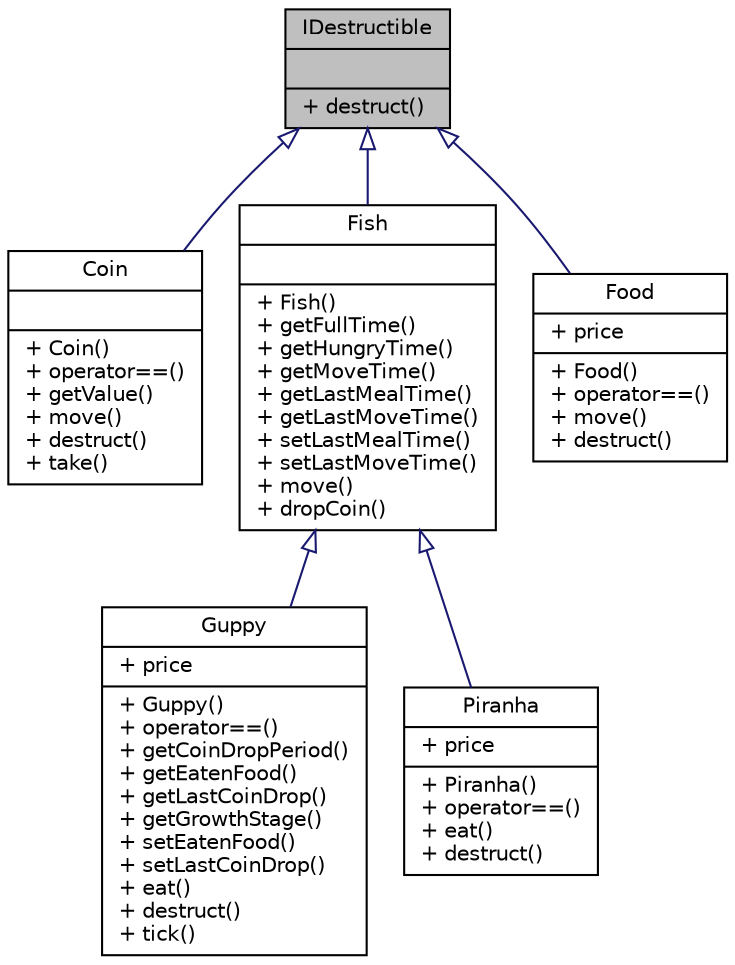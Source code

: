 digraph "IDestructible"
{
  edge [fontname="Helvetica",fontsize="10",labelfontname="Helvetica",labelfontsize="10"];
  node [fontname="Helvetica",fontsize="10",shape=record];
  Node0 [label="{IDestructible\n||+ destruct()\l}",height=0.2,width=0.4,color="black", fillcolor="grey75", style="filled", fontcolor="black"];
  Node0 -> Node1 [dir="back",color="midnightblue",fontsize="10",style="solid",arrowtail="onormal",fontname="Helvetica"];
  Node1 [label="{Coin\n||+ Coin()\l+ operator==()\l+ getValue()\l+ move()\l+ destruct()\l+ take()\l}",height=0.2,width=0.4,color="black", fillcolor="white", style="filled",URL="$class_coin.html"];
  Node0 -> Node2 [dir="back",color="midnightblue",fontsize="10",style="solid",arrowtail="onormal",fontname="Helvetica"];
  Node2 [label="{Fish\n||+ Fish()\l+ getFullTime()\l+ getHungryTime()\l+ getMoveTime()\l+ getLastMealTime()\l+ getLastMoveTime()\l+ setLastMealTime()\l+ setLastMoveTime()\l+ move()\l+ dropCoin()\l}",height=0.2,width=0.4,color="black", fillcolor="white", style="filled",URL="$class_fish.html"];
  Node2 -> Node3 [dir="back",color="midnightblue",fontsize="10",style="solid",arrowtail="onormal",fontname="Helvetica"];
  Node3 [label="{Guppy\n|+ price\l|+ Guppy()\l+ operator==()\l+ getCoinDropPeriod()\l+ getEatenFood()\l+ getLastCoinDrop()\l+ getGrowthStage()\l+ setEatenFood()\l+ setLastCoinDrop()\l+ eat()\l+ destruct()\l+ tick()\l}",height=0.2,width=0.4,color="black", fillcolor="white", style="filled",URL="$class_guppy.html"];
  Node2 -> Node4 [dir="back",color="midnightblue",fontsize="10",style="solid",arrowtail="onormal",fontname="Helvetica"];
  Node4 [label="{Piranha\n|+ price\l|+ Piranha()\l+ operator==()\l+ eat()\l+ destruct()\l}",height=0.2,width=0.4,color="black", fillcolor="white", style="filled",URL="$class_piranha.html"];
  Node0 -> Node5 [dir="back",color="midnightblue",fontsize="10",style="solid",arrowtail="onormal",fontname="Helvetica"];
  Node5 [label="{Food\n|+ price\l|+ Food()\l+ operator==()\l+ move()\l+ destruct()\l}",height=0.2,width=0.4,color="black", fillcolor="white", style="filled",URL="$class_food.html"];
}

